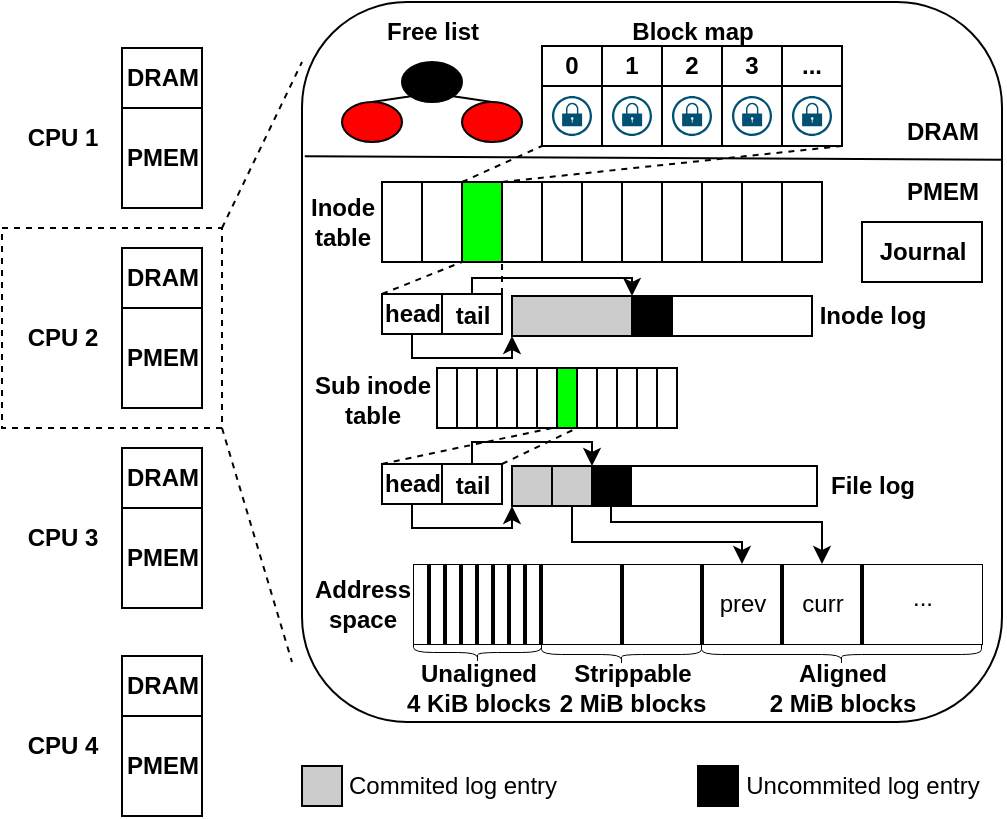 <mxfile version="20.3.2" type="github">
  <diagram id="XPnp9q3DZLZDMaEL_tPM" name="Page-1">
    <mxGraphModel dx="2062" dy="1122" grid="1" gridSize="10" guides="1" tooltips="1" connect="1" arrows="1" fold="1" page="1" pageScale="1" pageWidth="850" pageHeight="1100" math="0" shadow="0">
      <root>
        <mxCell id="0" />
        <mxCell id="1" parent="0" />
        <mxCell id="FaaSapdb_-s76a6edP53-18" value="" style="rounded=1;whiteSpace=wrap;html=1;fillColor=none;" parent="1" vertex="1">
          <mxGeometry x="160" y="10" width="350" height="360" as="geometry" />
        </mxCell>
        <mxCell id="FaaSapdb_-s76a6edP53-3" value="" style="rounded=0;whiteSpace=wrap;html=1;fillColor=none;strokeWidth=0.5;" parent="1" vertex="1">
          <mxGeometry x="360" y="291" width="40" height="40" as="geometry" />
        </mxCell>
        <mxCell id="FaaSapdb_-s76a6edP53-7" value="prev" style="text;html=1;resizable=0;autosize=1;align=center;verticalAlign=middle;points=[];fillColor=none;strokeColor=none;rounded=0;" parent="1" vertex="1">
          <mxGeometry x="355" y="296" width="50" height="30" as="geometry" />
        </mxCell>
        <mxCell id="FaaSapdb_-s76a6edP53-8" value="curr" style="text;html=1;resizable=0;autosize=1;align=center;verticalAlign=middle;points=[];fillColor=none;strokeColor=none;rounded=0;" parent="1" vertex="1">
          <mxGeometry x="400" y="296" width="40" height="30" as="geometry" />
        </mxCell>
        <mxCell id="1ssaFhGgAs-2JSygbPqk-2" value="DRAM" style="text;html=1;resizable=0;autosize=1;align=center;verticalAlign=middle;points=[];fillColor=none;strokeColor=none;rounded=0;fontStyle=1" parent="1" vertex="1">
          <mxGeometry x="60" y="133" width="60" height="30" as="geometry" />
        </mxCell>
        <mxCell id="1ssaFhGgAs-2JSygbPqk-3" value="" style="rounded=0;whiteSpace=wrap;html=1;fillColor=none;fontStyle=1" parent="1" vertex="1">
          <mxGeometry x="70" y="133" width="40" height="30" as="geometry" />
        </mxCell>
        <mxCell id="1ssaFhGgAs-2JSygbPqk-4" value="PMEM" style="text;html=1;resizable=0;autosize=1;align=center;verticalAlign=middle;points=[];fillColor=none;strokeColor=none;rounded=0;fontStyle=1" parent="1" vertex="1">
          <mxGeometry x="60" y="173" width="60" height="30" as="geometry" />
        </mxCell>
        <mxCell id="1ssaFhGgAs-2JSygbPqk-5" value="" style="rounded=0;whiteSpace=wrap;html=1;fillColor=none;fontStyle=1" parent="1" vertex="1">
          <mxGeometry x="70" y="163" width="40" height="50" as="geometry" />
        </mxCell>
        <mxCell id="1ssaFhGgAs-2JSygbPqk-6" value="DRAM" style="text;html=1;resizable=0;autosize=1;align=center;verticalAlign=middle;points=[];fillColor=none;strokeColor=none;rounded=0;fontStyle=1" parent="1" vertex="1">
          <mxGeometry x="60" y="233" width="60" height="30" as="geometry" />
        </mxCell>
        <mxCell id="1ssaFhGgAs-2JSygbPqk-7" value="" style="rounded=0;whiteSpace=wrap;html=1;fillColor=none;fontStyle=1" parent="1" vertex="1">
          <mxGeometry x="70" y="233" width="40" height="30" as="geometry" />
        </mxCell>
        <mxCell id="1ssaFhGgAs-2JSygbPqk-8" value="PMEM" style="text;html=1;resizable=0;autosize=1;align=center;verticalAlign=middle;points=[];fillColor=none;strokeColor=none;rounded=0;fontStyle=1" parent="1" vertex="1">
          <mxGeometry x="60" y="273" width="60" height="30" as="geometry" />
        </mxCell>
        <mxCell id="1ssaFhGgAs-2JSygbPqk-9" value="" style="rounded=0;whiteSpace=wrap;html=1;fillColor=none;fontStyle=1" parent="1" vertex="1">
          <mxGeometry x="70" y="263" width="40" height="50" as="geometry" />
        </mxCell>
        <mxCell id="1ssaFhGgAs-2JSygbPqk-10" value="DRAM" style="text;html=1;resizable=0;autosize=1;align=center;verticalAlign=middle;points=[];fillColor=none;strokeColor=none;rounded=0;fontStyle=1" parent="1" vertex="1">
          <mxGeometry x="60" y="33" width="60" height="30" as="geometry" />
        </mxCell>
        <mxCell id="1ssaFhGgAs-2JSygbPqk-11" value="" style="rounded=0;whiteSpace=wrap;html=1;fillColor=none;fontStyle=1" parent="1" vertex="1">
          <mxGeometry x="70" y="33" width="40" height="30" as="geometry" />
        </mxCell>
        <mxCell id="1ssaFhGgAs-2JSygbPqk-12" value="PMEM" style="text;html=1;resizable=0;autosize=1;align=center;verticalAlign=middle;points=[];fillColor=none;strokeColor=none;rounded=0;fontStyle=1" parent="1" vertex="1">
          <mxGeometry x="60" y="73" width="60" height="30" as="geometry" />
        </mxCell>
        <mxCell id="1ssaFhGgAs-2JSygbPqk-13" value="" style="rounded=0;whiteSpace=wrap;html=1;fillColor=none;fontStyle=1" parent="1" vertex="1">
          <mxGeometry x="70" y="63" width="40" height="50" as="geometry" />
        </mxCell>
        <mxCell id="1ssaFhGgAs-2JSygbPqk-14" value="CPU 1" style="text;html=1;resizable=0;autosize=1;align=center;verticalAlign=middle;points=[];fillColor=none;strokeColor=none;rounded=0;fontStyle=1" parent="1" vertex="1">
          <mxGeometry x="10" y="63" width="60" height="30" as="geometry" />
        </mxCell>
        <mxCell id="1ssaFhGgAs-2JSygbPqk-15" value="CPU 2" style="text;html=1;resizable=0;autosize=1;align=center;verticalAlign=middle;points=[];fillColor=none;strokeColor=none;rounded=0;fontStyle=1" parent="1" vertex="1">
          <mxGeometry x="10" y="163" width="60" height="30" as="geometry" />
        </mxCell>
        <mxCell id="1ssaFhGgAs-2JSygbPqk-16" value="CPU 3" style="text;html=1;resizable=0;autosize=1;align=center;verticalAlign=middle;points=[];fillColor=none;strokeColor=none;rounded=0;fontStyle=1" parent="1" vertex="1">
          <mxGeometry x="10" y="263" width="60" height="30" as="geometry" />
        </mxCell>
        <mxCell id="1ssaFhGgAs-2JSygbPqk-17" value="" style="rounded=0;whiteSpace=wrap;html=1;fillColor=none;dashed=1;fontStyle=1" parent="1" vertex="1">
          <mxGeometry x="10" y="123" width="110" height="100" as="geometry" />
        </mxCell>
        <mxCell id="1ssaFhGgAs-2JSygbPqk-18" value="" style="ellipse;whiteSpace=wrap;html=1;fillColor=#000000;fontStyle=1" parent="1" vertex="1">
          <mxGeometry x="210" y="40" width="30" height="20" as="geometry" />
        </mxCell>
        <mxCell id="1ssaFhGgAs-2JSygbPqk-19" value="" style="ellipse;whiteSpace=wrap;html=1;fillColor=#FF0000;" parent="1" vertex="1">
          <mxGeometry x="180" y="60" width="30" height="20" as="geometry" />
        </mxCell>
        <mxCell id="1ssaFhGgAs-2JSygbPqk-20" value="" style="ellipse;whiteSpace=wrap;html=1;fillColor=#FF0000;" parent="1" vertex="1">
          <mxGeometry x="240" y="60" width="30" height="20" as="geometry" />
        </mxCell>
        <mxCell id="1ssaFhGgAs-2JSygbPqk-21" value="" style="endArrow=none;html=1;rounded=0;entryX=0;entryY=1;entryDx=0;entryDy=0;exitX=0.5;exitY=0;exitDx=0;exitDy=0;fontStyle=1" parent="1" source="1ssaFhGgAs-2JSygbPqk-19" target="1ssaFhGgAs-2JSygbPqk-18" edge="1">
          <mxGeometry width="50" height="50" relative="1" as="geometry">
            <mxPoint x="370" y="600" as="sourcePoint" />
            <mxPoint x="420" y="550" as="targetPoint" />
          </mxGeometry>
        </mxCell>
        <mxCell id="1ssaFhGgAs-2JSygbPqk-22" value="" style="endArrow=none;html=1;rounded=0;entryX=1;entryY=1;entryDx=0;entryDy=0;exitX=0.5;exitY=0;exitDx=0;exitDy=0;fontStyle=1" parent="1" source="1ssaFhGgAs-2JSygbPqk-20" target="1ssaFhGgAs-2JSygbPqk-18" edge="1">
          <mxGeometry width="50" height="50" relative="1" as="geometry">
            <mxPoint x="370" y="600" as="sourcePoint" />
            <mxPoint x="420" y="550" as="targetPoint" />
          </mxGeometry>
        </mxCell>
        <mxCell id="1ssaFhGgAs-2JSygbPqk-24" value="Free list" style="text;html=1;resizable=0;autosize=1;align=center;verticalAlign=middle;points=[];fillColor=none;strokeColor=none;rounded=0;fontStyle=1" parent="1" vertex="1">
          <mxGeometry x="190" y="10" width="70" height="30" as="geometry" />
        </mxCell>
        <mxCell id="1ssaFhGgAs-2JSygbPqk-25" value="" style="rounded=0;whiteSpace=wrap;html=1;strokeColor=#000000;fillColor=none;" parent="1" vertex="1">
          <mxGeometry x="200" y="100" width="20" height="40" as="geometry" />
        </mxCell>
        <mxCell id="1ssaFhGgAs-2JSygbPqk-26" value="" style="rounded=0;whiteSpace=wrap;html=1;strokeColor=#000000;fillColor=none;" parent="1" vertex="1">
          <mxGeometry x="220" y="100" width="20" height="40" as="geometry" />
        </mxCell>
        <mxCell id="1ssaFhGgAs-2JSygbPqk-27" value="" style="rounded=0;whiteSpace=wrap;html=1;strokeColor=#000000;fillColor=#00FF00;" parent="1" vertex="1">
          <mxGeometry x="240" y="100" width="20" height="40" as="geometry" />
        </mxCell>
        <mxCell id="1ssaFhGgAs-2JSygbPqk-28" value="" style="rounded=0;whiteSpace=wrap;html=1;strokeColor=#000000;fillColor=none;" parent="1" vertex="1">
          <mxGeometry x="260" y="100" width="20" height="40" as="geometry" />
        </mxCell>
        <mxCell id="1ssaFhGgAs-2JSygbPqk-29" value="" style="rounded=0;whiteSpace=wrap;html=1;strokeColor=#000000;fillColor=none;" parent="1" vertex="1">
          <mxGeometry x="280" y="100" width="20" height="40" as="geometry" />
        </mxCell>
        <mxCell id="1ssaFhGgAs-2JSygbPqk-30" value="" style="rounded=0;whiteSpace=wrap;html=1;strokeColor=#000000;fillColor=none;" parent="1" vertex="1">
          <mxGeometry x="300" y="100" width="20" height="40" as="geometry" />
        </mxCell>
        <mxCell id="1ssaFhGgAs-2JSygbPqk-31" value="" style="rounded=0;whiteSpace=wrap;html=1;strokeColor=#000000;fillColor=none;" parent="1" vertex="1">
          <mxGeometry x="320" y="100" width="20" height="40" as="geometry" />
        </mxCell>
        <mxCell id="1ssaFhGgAs-2JSygbPqk-32" value="" style="rounded=0;whiteSpace=wrap;html=1;strokeColor=#000000;fillColor=none;" parent="1" vertex="1">
          <mxGeometry x="340" y="100" width="20" height="40" as="geometry" />
        </mxCell>
        <mxCell id="1ssaFhGgAs-2JSygbPqk-35" value="" style="rounded=0;whiteSpace=wrap;html=1;strokeColor=#000000;fillColor=none;" parent="1" vertex="1">
          <mxGeometry x="297.5" y="193" width="10" height="30" as="geometry" />
        </mxCell>
        <mxCell id="1ssaFhGgAs-2JSygbPqk-36" value="" style="rounded=0;whiteSpace=wrap;html=1;strokeColor=#000000;fillColor=#00FF00;" parent="1" vertex="1">
          <mxGeometry x="287.5" y="193" width="10" height="30" as="geometry" />
        </mxCell>
        <mxCell id="1ssaFhGgAs-2JSygbPqk-37" value="" style="rounded=0;whiteSpace=wrap;html=1;strokeColor=#000000;fillColor=none;" parent="1" vertex="1">
          <mxGeometry x="277.5" y="193" width="10" height="30" as="geometry" />
        </mxCell>
        <mxCell id="1ssaFhGgAs-2JSygbPqk-38" value="" style="rounded=0;whiteSpace=wrap;html=1;strokeColor=#000000;fillColor=none;" parent="1" vertex="1">
          <mxGeometry x="267.5" y="193" width="10" height="30" as="geometry" />
        </mxCell>
        <mxCell id="1ssaFhGgAs-2JSygbPqk-39" value="" style="rounded=0;whiteSpace=wrap;html=1;strokeColor=#000000;fillColor=none;" parent="1" vertex="1">
          <mxGeometry x="257.5" y="193" width="10" height="30" as="geometry" />
        </mxCell>
        <mxCell id="1ssaFhGgAs-2JSygbPqk-40" value="" style="rounded=0;whiteSpace=wrap;html=1;strokeColor=#000000;fillColor=none;" parent="1" vertex="1">
          <mxGeometry x="247.5" y="193" width="10" height="30" as="geometry" />
        </mxCell>
        <mxCell id="1ssaFhGgAs-2JSygbPqk-41" value="" style="rounded=0;whiteSpace=wrap;html=1;strokeColor=#000000;fillColor=none;" parent="1" vertex="1">
          <mxGeometry x="237.5" y="193" width="10" height="30" as="geometry" />
        </mxCell>
        <mxCell id="1ssaFhGgAs-2JSygbPqk-42" value="" style="rounded=0;whiteSpace=wrap;html=1;strokeColor=#000000;fillColor=none;" parent="1" vertex="1">
          <mxGeometry x="227.5" y="193" width="10" height="30" as="geometry" />
        </mxCell>
        <mxCell id="1ssaFhGgAs-2JSygbPqk-43" value="Inode&lt;br&gt;table" style="text;html=1;resizable=0;autosize=1;align=center;verticalAlign=middle;points=[];fillColor=none;strokeColor=none;rounded=0;fontStyle=1" parent="1" vertex="1">
          <mxGeometry x="150" y="100" width="60" height="40" as="geometry" />
        </mxCell>
        <mxCell id="1ssaFhGgAs-2JSygbPqk-44" value="&lt;b&gt;Sub inode&lt;br&gt;table&lt;/b&gt;" style="text;html=1;resizable=0;autosize=1;align=center;verticalAlign=middle;points=[];fillColor=none;strokeColor=none;rounded=0;" parent="1" vertex="1">
          <mxGeometry x="155" y="188.5" width="80" height="40" as="geometry" />
        </mxCell>
        <mxCell id="1ssaFhGgAs-2JSygbPqk-45" value="" style="sketch=0;points=[[0.5,0,0],[1,0.5,0],[0.5,1,0],[0,0.5,0],[0.145,0.145,0],[0.856,0.145,0],[0.855,0.856,0],[0.145,0.855,0]];verticalLabelPosition=bottom;html=1;verticalAlign=top;aspect=fixed;align=center;pointerEvents=1;shape=mxgraph.cisco19.lock;fillColor=#005073;strokeColor=none;" parent="1" vertex="1">
          <mxGeometry x="285" y="57" width="20" height="20" as="geometry" />
        </mxCell>
        <mxCell id="1ssaFhGgAs-2JSygbPqk-47" value="head" style="text;html=1;resizable=0;autosize=1;align=center;verticalAlign=middle;points=[];fillColor=none;strokeColor=none;rounded=0;fontStyle=1" parent="1" vertex="1">
          <mxGeometry x="190" y="151" width="50" height="30" as="geometry" />
        </mxCell>
        <mxCell id="1ssaFhGgAs-2JSygbPqk-48" value="tail" style="text;html=1;resizable=0;autosize=1;align=center;verticalAlign=middle;points=[];fillColor=none;strokeColor=none;rounded=0;fontStyle=1" parent="1" vertex="1">
          <mxGeometry x="225" y="152" width="40" height="30" as="geometry" />
        </mxCell>
        <mxCell id="uCEP77wGvg51Y_btVXo4-3" style="edgeStyle=orthogonalEdgeStyle;rounded=0;orthogonalLoop=1;jettySize=auto;html=1;exitX=0.5;exitY=1;exitDx=0;exitDy=0;entryX=0;entryY=1;entryDx=0;entryDy=0;fontStyle=1" parent="1" source="1ssaFhGgAs-2JSygbPqk-49" target="1ssaFhGgAs-2JSygbPqk-54" edge="1">
          <mxGeometry relative="1" as="geometry">
            <Array as="points">
              <mxPoint x="215" y="188" />
              <mxPoint x="265" y="188" />
            </Array>
          </mxGeometry>
        </mxCell>
        <mxCell id="1ssaFhGgAs-2JSygbPqk-49" value="" style="rounded=0;whiteSpace=wrap;html=1;strokeColor=#000000;fillColor=none;fontStyle=1" parent="1" vertex="1">
          <mxGeometry x="200" y="156" width="30" height="20" as="geometry" />
        </mxCell>
        <mxCell id="uCEP77wGvg51Y_btVXo4-2" style="edgeStyle=orthogonalEdgeStyle;rounded=0;orthogonalLoop=1;jettySize=auto;html=1;exitX=0.5;exitY=0;exitDx=0;exitDy=0;entryX=0;entryY=0;entryDx=0;entryDy=0;" parent="1" source="1ssaFhGgAs-2JSygbPqk-51" target="1ssaFhGgAs-2JSygbPqk-55" edge="1">
          <mxGeometry relative="1" as="geometry">
            <Array as="points">
              <mxPoint x="245" y="148" />
              <mxPoint x="325" y="148" />
            </Array>
          </mxGeometry>
        </mxCell>
        <mxCell id="1ssaFhGgAs-2JSygbPqk-51" value="" style="rounded=0;whiteSpace=wrap;html=1;strokeColor=#000000;fillColor=none;fontStyle=1" parent="1" vertex="1">
          <mxGeometry x="230" y="156" width="30" height="20" as="geometry" />
        </mxCell>
        <mxCell id="1ssaFhGgAs-2JSygbPqk-52" value="" style="endArrow=none;dashed=1;html=1;rounded=0;entryX=1;entryY=1;entryDx=0;entryDy=0;exitX=0;exitY=0;exitDx=0;exitDy=0;" parent="1" source="1ssaFhGgAs-2JSygbPqk-49" target="1ssaFhGgAs-2JSygbPqk-26" edge="1">
          <mxGeometry width="50" height="50" relative="1" as="geometry">
            <mxPoint x="370" y="350" as="sourcePoint" />
            <mxPoint x="420" y="300" as="targetPoint" />
          </mxGeometry>
        </mxCell>
        <mxCell id="1ssaFhGgAs-2JSygbPqk-53" value="" style="endArrow=none;dashed=1;html=1;rounded=0;entryX=0;entryY=1;entryDx=0;entryDy=0;exitX=1;exitY=0;exitDx=0;exitDy=0;" parent="1" source="1ssaFhGgAs-2JSygbPqk-51" target="1ssaFhGgAs-2JSygbPqk-28" edge="1">
          <mxGeometry width="50" height="50" relative="1" as="geometry">
            <mxPoint x="370" y="350" as="sourcePoint" />
            <mxPoint x="420" y="300" as="targetPoint" />
          </mxGeometry>
        </mxCell>
        <mxCell id="1ssaFhGgAs-2JSygbPqk-54" value="" style="rounded=0;whiteSpace=wrap;html=1;strokeColor=#000000;fillColor=#CCCCCC;" parent="1" vertex="1">
          <mxGeometry x="265" y="157" width="60" height="20" as="geometry" />
        </mxCell>
        <mxCell id="1ssaFhGgAs-2JSygbPqk-55" value="" style="rounded=0;whiteSpace=wrap;html=1;strokeColor=#000000;fillColor=#000000;" parent="1" vertex="1">
          <mxGeometry x="325" y="157" width="20" height="20" as="geometry" />
        </mxCell>
        <mxCell id="1ssaFhGgAs-2JSygbPqk-56" value="" style="rounded=0;whiteSpace=wrap;html=1;strokeColor=#000000;fillColor=none;" parent="1" vertex="1">
          <mxGeometry x="345" y="157" width="70" height="20" as="geometry" />
        </mxCell>
        <mxCell id="1ssaFhGgAs-2JSygbPqk-59" value="Inode log" style="text;html=1;resizable=0;autosize=1;align=center;verticalAlign=middle;points=[];fillColor=none;strokeColor=none;rounded=0;fontStyle=1" parent="1" vertex="1">
          <mxGeometry x="405" y="152" width="80" height="30" as="geometry" />
        </mxCell>
        <mxCell id="1ssaFhGgAs-2JSygbPqk-62" value="0" style="rounded=0;whiteSpace=wrap;html=1;strokeColor=#000000;fillColor=none;fontStyle=1" parent="1" vertex="1">
          <mxGeometry x="280" y="32" width="30" height="20" as="geometry" />
        </mxCell>
        <mxCell id="1ssaFhGgAs-2JSygbPqk-63" value="1" style="rounded=0;whiteSpace=wrap;html=1;strokeColor=#000000;fillColor=none;fontStyle=1" parent="1" vertex="1">
          <mxGeometry x="310" y="32" width="30" height="20" as="geometry" />
        </mxCell>
        <mxCell id="1ssaFhGgAs-2JSygbPqk-71" value="2" style="rounded=0;whiteSpace=wrap;html=1;strokeColor=#000000;fillColor=none;fontStyle=1" parent="1" vertex="1">
          <mxGeometry x="340" y="32" width="30" height="20" as="geometry" />
        </mxCell>
        <mxCell id="1ssaFhGgAs-2JSygbPqk-72" value="" style="rounded=0;whiteSpace=wrap;html=1;strokeColor=#000000;fillColor=none;" parent="1" vertex="1">
          <mxGeometry x="280" y="52" width="30" height="30" as="geometry" />
        </mxCell>
        <mxCell id="1ssaFhGgAs-2JSygbPqk-73" value="" style="rounded=0;whiteSpace=wrap;html=1;strokeColor=#000000;fillColor=none;" parent="1" vertex="1">
          <mxGeometry x="310" y="52" width="30" height="30" as="geometry" />
        </mxCell>
        <mxCell id="1ssaFhGgAs-2JSygbPqk-74" value="" style="rounded=0;whiteSpace=wrap;html=1;strokeColor=#000000;fillColor=none;" parent="1" vertex="1">
          <mxGeometry x="340" y="52" width="30" height="30" as="geometry" />
        </mxCell>
        <mxCell id="1ssaFhGgAs-2JSygbPqk-75" value="" style="sketch=0;points=[[0.5,0,0],[1,0.5,0],[0.5,1,0],[0,0.5,0],[0.145,0.145,0],[0.856,0.145,0],[0.855,0.856,0],[0.145,0.855,0]];verticalLabelPosition=bottom;html=1;verticalAlign=top;aspect=fixed;align=center;pointerEvents=1;shape=mxgraph.cisco19.lock;fillColor=#005073;strokeColor=none;" parent="1" vertex="1">
          <mxGeometry x="315" y="57" width="20" height="20" as="geometry" />
        </mxCell>
        <mxCell id="1ssaFhGgAs-2JSygbPqk-76" value="Block map" style="text;html=1;resizable=0;autosize=1;align=center;verticalAlign=middle;points=[];fillColor=none;strokeColor=none;rounded=0;fontStyle=1" parent="1" vertex="1">
          <mxGeometry x="315" y="10" width="80" height="30" as="geometry" />
        </mxCell>
        <mxCell id="1ssaFhGgAs-2JSygbPqk-77" value="" style="sketch=0;points=[[0.5,0,0],[1,0.5,0],[0.5,1,0],[0,0.5,0],[0.145,0.145,0],[0.856,0.145,0],[0.855,0.856,0],[0.145,0.855,0]];verticalLabelPosition=bottom;html=1;verticalAlign=top;aspect=fixed;align=center;pointerEvents=1;shape=mxgraph.cisco19.lock;fillColor=#005073;strokeColor=none;" parent="1" vertex="1">
          <mxGeometry x="345" y="57" width="20" height="20" as="geometry" />
        </mxCell>
        <mxCell id="1ssaFhGgAs-2JSygbPqk-78" value="" style="sketch=0;points=[[0.5,0,0],[1,0.5,0],[0.5,1,0],[0,0.5,0],[0.145,0.145,0],[0.856,0.145,0],[0.855,0.856,0],[0.145,0.855,0]];verticalLabelPosition=bottom;html=1;verticalAlign=top;aspect=fixed;align=center;pointerEvents=1;shape=mxgraph.cisco19.lock;fillColor=#005073;strokeColor=none;" parent="1" vertex="1">
          <mxGeometry x="375" y="57" width="20" height="20" as="geometry" />
        </mxCell>
        <mxCell id="1ssaFhGgAs-2JSygbPqk-79" value="3" style="rounded=0;whiteSpace=wrap;html=1;strokeColor=#000000;fillColor=none;fontStyle=1" parent="1" vertex="1">
          <mxGeometry x="370" y="32" width="30" height="20" as="geometry" />
        </mxCell>
        <mxCell id="1ssaFhGgAs-2JSygbPqk-80" value="..." style="rounded=0;whiteSpace=wrap;html=1;strokeColor=#000000;fillColor=none;fontStyle=1" parent="1" vertex="1">
          <mxGeometry x="400" y="32" width="30" height="20" as="geometry" />
        </mxCell>
        <mxCell id="1ssaFhGgAs-2JSygbPqk-82" value="" style="rounded=0;whiteSpace=wrap;html=1;strokeColor=#000000;fillColor=none;" parent="1" vertex="1">
          <mxGeometry x="370" y="52" width="30" height="30" as="geometry" />
        </mxCell>
        <mxCell id="1ssaFhGgAs-2JSygbPqk-83" value="" style="rounded=0;whiteSpace=wrap;html=1;strokeColor=#000000;fillColor=none;" parent="1" vertex="1">
          <mxGeometry x="400" y="52" width="30" height="30" as="geometry" />
        </mxCell>
        <mxCell id="1ssaFhGgAs-2JSygbPqk-85" value="" style="sketch=0;points=[[0.5,0,0],[1,0.5,0],[0.5,1,0],[0,0.5,0],[0.145,0.145,0],[0.856,0.145,0],[0.855,0.856,0],[0.145,0.855,0]];verticalLabelPosition=bottom;html=1;verticalAlign=top;aspect=fixed;align=center;pointerEvents=1;shape=mxgraph.cisco19.lock;fillColor=#005073;strokeColor=none;" parent="1" vertex="1">
          <mxGeometry x="405" y="57" width="20" height="20" as="geometry" />
        </mxCell>
        <mxCell id="1ssaFhGgAs-2JSygbPqk-87" value="" style="endArrow=none;html=1;rounded=0;exitX=0.004;exitY=0.192;exitDx=0;exitDy=0;exitPerimeter=0;entryX=1;entryY=0.197;entryDx=0;entryDy=0;entryPerimeter=0;" parent="1" edge="1">
          <mxGeometry width="50" height="50" relative="1" as="geometry">
            <mxPoint x="161.4" y="87.12" as="sourcePoint" />
            <mxPoint x="510" y="88.92" as="targetPoint" />
          </mxGeometry>
        </mxCell>
        <mxCell id="1ssaFhGgAs-2JSygbPqk-90" value="" style="rounded=0;whiteSpace=wrap;html=1;strokeColor=#000000;fillColor=none;" parent="1" vertex="1">
          <mxGeometry x="360" y="100" width="20" height="40" as="geometry" />
        </mxCell>
        <mxCell id="1ssaFhGgAs-2JSygbPqk-91" value="" style="rounded=0;whiteSpace=wrap;html=1;strokeColor=#000000;fillColor=none;" parent="1" vertex="1">
          <mxGeometry x="380" y="100" width="20" height="40" as="geometry" />
        </mxCell>
        <mxCell id="1ssaFhGgAs-2JSygbPqk-92" value="" style="rounded=0;whiteSpace=wrap;html=1;strokeColor=#000000;fillColor=none;" parent="1" vertex="1">
          <mxGeometry x="400" y="100" width="20" height="40" as="geometry" />
        </mxCell>
        <mxCell id="1ssaFhGgAs-2JSygbPqk-93" value="" style="rounded=0;whiteSpace=wrap;html=1;strokeColor=#000000;fillColor=none;" parent="1" vertex="1">
          <mxGeometry x="307.5" y="193" width="10" height="30" as="geometry" />
        </mxCell>
        <mxCell id="1ssaFhGgAs-2JSygbPqk-94" value="" style="rounded=0;whiteSpace=wrap;html=1;strokeColor=#000000;fillColor=none;" parent="1" vertex="1">
          <mxGeometry x="317.5" y="193" width="10" height="30" as="geometry" />
        </mxCell>
        <mxCell id="1ssaFhGgAs-2JSygbPqk-95" value="" style="rounded=0;whiteSpace=wrap;html=1;strokeColor=#000000;fillColor=none;" parent="1" vertex="1">
          <mxGeometry x="327.5" y="193" width="10" height="30" as="geometry" />
        </mxCell>
        <mxCell id="1ssaFhGgAs-2JSygbPqk-96" value="" style="rounded=0;whiteSpace=wrap;html=1;strokeColor=#000000;fillColor=none;" parent="1" vertex="1">
          <mxGeometry x="337.5" y="193" width="10" height="30" as="geometry" />
        </mxCell>
        <mxCell id="1ssaFhGgAs-2JSygbPqk-97" value="" style="rounded=0;whiteSpace=wrap;html=1;strokeColor=#000000;fillColor=#CCCCCC;" parent="1" vertex="1">
          <mxGeometry x="160" y="392" width="20" height="20" as="geometry" />
        </mxCell>
        <mxCell id="1ssaFhGgAs-2JSygbPqk-98" value="Commited log entry" style="text;html=1;resizable=0;autosize=1;align=center;verticalAlign=middle;points=[];fillColor=none;strokeColor=none;rounded=0;dashed=1;dashPattern=1 1;" parent="1" vertex="1">
          <mxGeometry x="170" y="387" width="130" height="30" as="geometry" />
        </mxCell>
        <mxCell id="1ssaFhGgAs-2JSygbPqk-99" value="Uncommited log entry" style="text;html=1;resizable=0;autosize=1;align=center;verticalAlign=middle;points=[];fillColor=none;strokeColor=none;rounded=0;dashed=1;dashPattern=1 1;" parent="1" vertex="1">
          <mxGeometry x="370" y="387" width="140" height="30" as="geometry" />
        </mxCell>
        <mxCell id="1ssaFhGgAs-2JSygbPqk-100" value="" style="rounded=0;whiteSpace=wrap;html=1;strokeColor=#000000;fillColor=#000000;" parent="1" vertex="1">
          <mxGeometry x="358" y="392" width="20" height="20" as="geometry" />
        </mxCell>
        <mxCell id="1ssaFhGgAs-2JSygbPqk-104" value="" style="endArrow=none;dashed=1;html=1;rounded=0;exitX=0;exitY=0;exitDx=0;exitDy=0;entryX=0;entryY=1;entryDx=0;entryDy=0;" parent="1" source="1ssaFhGgAs-2JSygbPqk-27" target="1ssaFhGgAs-2JSygbPqk-72" edge="1">
          <mxGeometry width="50" height="50" relative="1" as="geometry">
            <mxPoint x="370" y="350" as="sourcePoint" />
            <mxPoint x="420" y="300" as="targetPoint" />
          </mxGeometry>
        </mxCell>
        <mxCell id="1ssaFhGgAs-2JSygbPqk-105" value="" style="endArrow=none;dashed=1;html=1;rounded=0;exitX=0;exitY=0;exitDx=0;exitDy=0;entryX=1;entryY=1;entryDx=0;entryDy=0;" parent="1" source="1ssaFhGgAs-2JSygbPqk-28" target="1ssaFhGgAs-2JSygbPqk-83" edge="1">
          <mxGeometry width="50" height="50" relative="1" as="geometry">
            <mxPoint x="370" y="350" as="sourcePoint" />
            <mxPoint x="420" y="300" as="targetPoint" />
          </mxGeometry>
        </mxCell>
        <mxCell id="uCEP77wGvg51Y_btVXo4-4" value="tail" style="text;html=1;resizable=0;autosize=1;align=center;verticalAlign=middle;points=[];fillColor=none;strokeColor=none;rounded=0;fontStyle=1" parent="1" vertex="1">
          <mxGeometry x="225" y="237" width="40" height="30" as="geometry" />
        </mxCell>
        <mxCell id="uCEP77wGvg51Y_btVXo4-5" style="edgeStyle=orthogonalEdgeStyle;rounded=0;orthogonalLoop=1;jettySize=auto;html=1;exitX=0.5;exitY=1;exitDx=0;exitDy=0;entryX=0;entryY=1;entryDx=0;entryDy=0;fontStyle=1" parent="1" source="uCEP77wGvg51Y_btVXo4-6" edge="1">
          <mxGeometry relative="1" as="geometry">
            <Array as="points">
              <mxPoint x="215" y="273" />
              <mxPoint x="265" y="273" />
            </Array>
            <mxPoint x="265" y="262" as="targetPoint" />
          </mxGeometry>
        </mxCell>
        <mxCell id="uCEP77wGvg51Y_btVXo4-6" value="" style="rounded=0;whiteSpace=wrap;html=1;strokeColor=#000000;fillColor=none;fontStyle=1" parent="1" vertex="1">
          <mxGeometry x="200" y="241" width="30" height="20" as="geometry" />
        </mxCell>
        <mxCell id="uCEP77wGvg51Y_btVXo4-23" style="edgeStyle=orthogonalEdgeStyle;rounded=0;orthogonalLoop=1;jettySize=auto;html=1;exitX=0.5;exitY=0;exitDx=0;exitDy=0;entryX=1;entryY=0;entryDx=0;entryDy=0;fontStyle=1" parent="1" source="uCEP77wGvg51Y_btVXo4-8" target="uCEP77wGvg51Y_btVXo4-18" edge="1">
          <mxGeometry relative="1" as="geometry">
            <Array as="points">
              <mxPoint x="245.5" y="230" />
              <mxPoint x="305.5" y="230" />
            </Array>
          </mxGeometry>
        </mxCell>
        <mxCell id="uCEP77wGvg51Y_btVXo4-8" value="" style="rounded=0;whiteSpace=wrap;html=1;strokeColor=#000000;fillColor=none;fontStyle=1" parent="1" vertex="1">
          <mxGeometry x="230" y="241" width="30" height="20" as="geometry" />
        </mxCell>
        <mxCell id="uCEP77wGvg51Y_btVXo4-9" value="" style="endArrow=none;dashed=1;html=1;rounded=0;exitX=0;exitY=0;exitDx=0;exitDy=0;entryX=0.75;entryY=1;entryDx=0;entryDy=0;" parent="1" source="uCEP77wGvg51Y_btVXo4-6" target="1ssaFhGgAs-2JSygbPqk-37" edge="1">
          <mxGeometry width="50" height="50" relative="1" as="geometry">
            <mxPoint x="372.5" y="458" as="sourcePoint" />
            <mxPoint x="210" y="270" as="targetPoint" />
          </mxGeometry>
        </mxCell>
        <mxCell id="uCEP77wGvg51Y_btVXo4-10" value="" style="endArrow=none;dashed=1;html=1;rounded=0;exitX=1;exitY=0;exitDx=0;exitDy=0;entryX=0;entryY=1;entryDx=0;entryDy=0;" parent="1" source="uCEP77wGvg51Y_btVXo4-8" target="1ssaFhGgAs-2JSygbPqk-35" edge="1">
          <mxGeometry width="50" height="50" relative="1" as="geometry">
            <mxPoint x="372.5" y="458" as="sourcePoint" />
            <mxPoint x="240" y="270" as="targetPoint" />
          </mxGeometry>
        </mxCell>
        <mxCell id="EHsckreM6FxcfP7j5lGz-52" style="edgeStyle=orthogonalEdgeStyle;rounded=0;orthogonalLoop=1;jettySize=auto;html=1;exitX=0.5;exitY=1;exitDx=0;exitDy=0;entryX=0.5;entryY=0;entryDx=0;entryDy=0;strokeWidth=1;" edge="1" parent="1" source="uCEP77wGvg51Y_btVXo4-12" target="EHsckreM6FxcfP7j5lGz-43">
          <mxGeometry relative="1" as="geometry">
            <Array as="points">
              <mxPoint x="315" y="270" />
              <mxPoint x="420" y="270" />
            </Array>
          </mxGeometry>
        </mxCell>
        <mxCell id="uCEP77wGvg51Y_btVXo4-12" value="" style="rounded=0;whiteSpace=wrap;html=1;strokeColor=#000000;fillColor=#000000;fontStyle=1" parent="1" vertex="1">
          <mxGeometry x="304.5" y="242" width="20" height="20" as="geometry" />
        </mxCell>
        <mxCell id="uCEP77wGvg51Y_btVXo4-13" value="" style="rounded=0;whiteSpace=wrap;html=1;strokeColor=#000000;fillColor=none;fontStyle=1" parent="1" vertex="1">
          <mxGeometry x="324.5" y="242" width="93" height="20" as="geometry" />
        </mxCell>
        <mxCell id="uCEP77wGvg51Y_btVXo4-14" value="File log" style="text;html=1;resizable=0;autosize=1;align=center;verticalAlign=middle;points=[];fillColor=none;strokeColor=none;rounded=0;fontStyle=1" parent="1" vertex="1">
          <mxGeometry x="410" y="237" width="70" height="30" as="geometry" />
        </mxCell>
        <mxCell id="uCEP77wGvg51Y_btVXo4-15" value="head" style="text;html=1;resizable=0;autosize=1;align=center;verticalAlign=middle;points=[];fillColor=none;strokeColor=none;rounded=0;fontStyle=1" parent="1" vertex="1">
          <mxGeometry x="190" y="236" width="50" height="30" as="geometry" />
        </mxCell>
        <mxCell id="EHsckreM6FxcfP7j5lGz-51" style="edgeStyle=orthogonalEdgeStyle;rounded=0;orthogonalLoop=1;jettySize=auto;html=1;exitX=0.5;exitY=1;exitDx=0;exitDy=0;entryX=0.5;entryY=0;entryDx=0;entryDy=0;strokeWidth=1;" edge="1" parent="1" source="uCEP77wGvg51Y_btVXo4-18" target="FaaSapdb_-s76a6edP53-3">
          <mxGeometry relative="1" as="geometry">
            <Array as="points">
              <mxPoint x="295" y="280" />
              <mxPoint x="380" y="280" />
            </Array>
          </mxGeometry>
        </mxCell>
        <mxCell id="uCEP77wGvg51Y_btVXo4-18" value="" style="rounded=0;whiteSpace=wrap;html=1;strokeColor=#000000;fillColor=#CCCCCC;fontStyle=1" parent="1" vertex="1">
          <mxGeometry x="285" y="242" width="20" height="20" as="geometry" />
        </mxCell>
        <mxCell id="uCEP77wGvg51Y_btVXo4-19" value="" style="rounded=0;whiteSpace=wrap;html=1;strokeColor=#000000;fillColor=#CCCCCC;fontStyle=1" parent="1" vertex="1">
          <mxGeometry x="265" y="242" width="20" height="20" as="geometry" />
        </mxCell>
        <mxCell id="FaaSapdb_-s76a6edP53-1" value="" style="rounded=0;whiteSpace=wrap;html=1;fillColor=none;strokeWidth=0.5;" parent="1" vertex="1">
          <mxGeometry x="247.5" y="291" width="8" height="40" as="geometry" />
        </mxCell>
        <mxCell id="FaaSapdb_-s76a6edP53-2" value="" style="rounded=0;whiteSpace=wrap;html=1;fillColor=none;strokeWidth=0.5;" parent="1" vertex="1">
          <mxGeometry x="280" y="291" width="40" height="40" as="geometry" />
        </mxCell>
        <mxCell id="FaaSapdb_-s76a6edP53-13" value="Unaligned&lt;br&gt;4 KiB blocks" style="text;html=1;resizable=0;autosize=1;align=center;verticalAlign=middle;points=[];fillColor=none;strokeColor=none;rounded=0;fontStyle=1" parent="1" vertex="1">
          <mxGeometry x="197.5" y="333" width="100" height="40" as="geometry" />
        </mxCell>
        <mxCell id="FaaSapdb_-s76a6edP53-14" value="Strippable&lt;br&gt;2 MiB blocks" style="text;html=1;resizable=0;autosize=1;align=center;verticalAlign=middle;points=[];fillColor=none;strokeColor=none;rounded=0;fontStyle=1" parent="1" vertex="1">
          <mxGeometry x="275" y="333" width="100" height="40" as="geometry" />
        </mxCell>
        <mxCell id="FaaSapdb_-s76a6edP53-15" value="Aligned&lt;br&gt;2 MiB blocks" style="text;html=1;resizable=0;autosize=1;align=center;verticalAlign=middle;points=[];fillColor=none;strokeColor=none;rounded=0;fontStyle=1" parent="1" vertex="1">
          <mxGeometry x="379.5" y="333" width="100" height="40" as="geometry" />
        </mxCell>
        <mxCell id="FaaSapdb_-s76a6edP53-19" value="" style="endArrow=none;dashed=1;html=1;rounded=0;exitX=1;exitY=0;exitDx=0;exitDy=0;" parent="1" source="1ssaFhGgAs-2JSygbPqk-17" edge="1">
          <mxGeometry width="50" height="50" relative="1" as="geometry">
            <mxPoint x="400" y="570" as="sourcePoint" />
            <mxPoint x="160" y="40" as="targetPoint" />
          </mxGeometry>
        </mxCell>
        <mxCell id="FaaSapdb_-s76a6edP53-20" value="" style="endArrow=none;dashed=1;html=1;rounded=0;exitX=1;exitY=1;exitDx=0;exitDy=0;" parent="1" source="1ssaFhGgAs-2JSygbPqk-17" edge="1">
          <mxGeometry width="50" height="50" relative="1" as="geometry">
            <mxPoint x="400" y="570" as="sourcePoint" />
            <mxPoint x="155" y="340" as="targetPoint" />
          </mxGeometry>
        </mxCell>
        <mxCell id="FaaSapdb_-s76a6edP53-21" value="DRAM" style="text;html=1;resizable=0;autosize=1;align=center;verticalAlign=middle;points=[];fillColor=none;strokeColor=none;rounded=0;fontStyle=1" parent="1" vertex="1">
          <mxGeometry x="60" y="337" width="60" height="30" as="geometry" />
        </mxCell>
        <mxCell id="FaaSapdb_-s76a6edP53-22" value="" style="rounded=0;whiteSpace=wrap;html=1;fillColor=none;fontStyle=1" parent="1" vertex="1">
          <mxGeometry x="70" y="337" width="40" height="30" as="geometry" />
        </mxCell>
        <mxCell id="FaaSapdb_-s76a6edP53-23" value="PMEM" style="text;html=1;resizable=0;autosize=1;align=center;verticalAlign=middle;points=[];fillColor=none;strokeColor=none;rounded=0;fontStyle=1" parent="1" vertex="1">
          <mxGeometry x="60" y="377" width="60" height="30" as="geometry" />
        </mxCell>
        <mxCell id="FaaSapdb_-s76a6edP53-24" value="" style="rounded=0;whiteSpace=wrap;html=1;fillColor=none;fontStyle=1" parent="1" vertex="1">
          <mxGeometry x="70" y="367" width="40" height="50" as="geometry" />
        </mxCell>
        <mxCell id="FaaSapdb_-s76a6edP53-25" value="CPU 4" style="text;html=1;resizable=0;autosize=1;align=center;verticalAlign=middle;points=[];fillColor=none;strokeColor=none;rounded=0;fontStyle=1" parent="1" vertex="1">
          <mxGeometry x="10" y="367" width="60" height="30" as="geometry" />
        </mxCell>
        <mxCell id="FaaSapdb_-s76a6edP53-26" value="Address&lt;br&gt;space" style="text;html=1;resizable=0;autosize=1;align=center;verticalAlign=middle;points=[];fillColor=none;strokeColor=none;rounded=0;fontStyle=1" parent="1" vertex="1">
          <mxGeometry x="155" y="291" width="70" height="40" as="geometry" />
        </mxCell>
        <mxCell id="EHsckreM6FxcfP7j5lGz-3" value="DRAM" style="text;html=1;resizable=0;autosize=1;align=center;verticalAlign=middle;points=[];fillColor=none;strokeColor=none;rounded=0;fontStyle=1" vertex="1" parent="1">
          <mxGeometry x="450" y="60" width="60" height="30" as="geometry" />
        </mxCell>
        <mxCell id="EHsckreM6FxcfP7j5lGz-4" value="PMEM" style="text;html=1;resizable=0;autosize=1;align=center;verticalAlign=middle;points=[];fillColor=none;strokeColor=none;rounded=0;fontStyle=1" vertex="1" parent="1">
          <mxGeometry x="450" y="90" width="60" height="30" as="geometry" />
        </mxCell>
        <mxCell id="EHsckreM6FxcfP7j5lGz-5" value="Journal" style="text;html=1;resizable=0;autosize=1;align=center;verticalAlign=middle;points=[];fillColor=none;strokeColor=none;rounded=0;fontStyle=1" vertex="1" parent="1">
          <mxGeometry x="435" y="120" width="70" height="30" as="geometry" />
        </mxCell>
        <mxCell id="EHsckreM6FxcfP7j5lGz-6" value="" style="rounded=0;whiteSpace=wrap;html=1;fillColor=none;fontStyle=1" vertex="1" parent="1">
          <mxGeometry x="440" y="120" width="60" height="30" as="geometry" />
        </mxCell>
        <mxCell id="EHsckreM6FxcfP7j5lGz-7" value="" style="rounded=0;whiteSpace=wrap;html=1;fillColor=none;strokeWidth=0.5;" vertex="1" parent="1">
          <mxGeometry x="255.5" y="291" width="8" height="40" as="geometry" />
        </mxCell>
        <mxCell id="EHsckreM6FxcfP7j5lGz-9" value="" style="rounded=0;whiteSpace=wrap;html=1;fillColor=none;strokeWidth=0.5;" vertex="1" parent="1">
          <mxGeometry x="263.5" y="291" width="8" height="40" as="geometry" />
        </mxCell>
        <mxCell id="EHsckreM6FxcfP7j5lGz-10" value="" style="rounded=0;whiteSpace=wrap;html=1;fillColor=none;strokeWidth=0.5;" vertex="1" parent="1">
          <mxGeometry x="271.5" y="291" width="8" height="40" as="geometry" />
        </mxCell>
        <mxCell id="EHsckreM6FxcfP7j5lGz-11" value="" style="rounded=0;whiteSpace=wrap;html=1;fillColor=none;strokeWidth=0.5;" vertex="1" parent="1">
          <mxGeometry x="215.5" y="291" width="8" height="40" as="geometry" />
        </mxCell>
        <mxCell id="EHsckreM6FxcfP7j5lGz-12" value="" style="rounded=0;whiteSpace=wrap;html=1;fillColor=none;strokeWidth=0.5;" vertex="1" parent="1">
          <mxGeometry x="223.5" y="291" width="8" height="40" as="geometry" />
        </mxCell>
        <mxCell id="EHsckreM6FxcfP7j5lGz-13" value="" style="rounded=0;whiteSpace=wrap;html=1;fillColor=none;strokeWidth=0.5;" vertex="1" parent="1">
          <mxGeometry x="231.5" y="291" width="8" height="40" as="geometry" />
        </mxCell>
        <mxCell id="EHsckreM6FxcfP7j5lGz-14" value="" style="rounded=0;whiteSpace=wrap;html=1;fillColor=none;strokeWidth=0.5;" vertex="1" parent="1">
          <mxGeometry x="239.5" y="291" width="8" height="40" as="geometry" />
        </mxCell>
        <mxCell id="EHsckreM6FxcfP7j5lGz-17" value="" style="endArrow=none;html=1;rounded=0;strokeWidth=2;exitX=0;exitY=1;exitDx=0;exitDy=0;entryX=0;entryY=0;entryDx=0;entryDy=0;" edge="1" parent="1" source="EHsckreM6FxcfP7j5lGz-12" target="EHsckreM6FxcfP7j5lGz-12">
          <mxGeometry width="50" height="50" relative="1" as="geometry">
            <mxPoint x="312" y="311" as="sourcePoint" />
            <mxPoint x="362" y="261" as="targetPoint" />
          </mxGeometry>
        </mxCell>
        <mxCell id="EHsckreM6FxcfP7j5lGz-18" value="" style="endArrow=none;html=1;rounded=0;strokeWidth=2;exitX=0;exitY=1;exitDx=0;exitDy=0;entryX=0;entryY=0;entryDx=0;entryDy=0;" edge="1" parent="1" source="EHsckreM6FxcfP7j5lGz-13" target="EHsckreM6FxcfP7j5lGz-13">
          <mxGeometry width="50" height="50" relative="1" as="geometry">
            <mxPoint x="322" y="321" as="sourcePoint" />
            <mxPoint x="372" y="271" as="targetPoint" />
          </mxGeometry>
        </mxCell>
        <mxCell id="EHsckreM6FxcfP7j5lGz-21" value="" style="endArrow=none;html=1;rounded=0;strokeWidth=2;exitX=1;exitY=1;exitDx=0;exitDy=0;entryX=0;entryY=0;entryDx=0;entryDy=0;" edge="1" parent="1" source="EHsckreM6FxcfP7j5lGz-13" target="EHsckreM6FxcfP7j5lGz-14">
          <mxGeometry width="50" height="50" relative="1" as="geometry">
            <mxPoint x="332" y="331" as="sourcePoint" />
            <mxPoint x="382" y="281" as="targetPoint" />
          </mxGeometry>
        </mxCell>
        <mxCell id="EHsckreM6FxcfP7j5lGz-22" value="" style="endArrow=none;html=1;rounded=0;strokeWidth=2;exitX=1;exitY=1;exitDx=0;exitDy=0;entryX=1;entryY=0;entryDx=0;entryDy=0;" edge="1" parent="1" source="EHsckreM6FxcfP7j5lGz-14" target="EHsckreM6FxcfP7j5lGz-14">
          <mxGeometry width="50" height="50" relative="1" as="geometry">
            <mxPoint x="342" y="341" as="sourcePoint" />
            <mxPoint x="392" y="291" as="targetPoint" />
          </mxGeometry>
        </mxCell>
        <mxCell id="EHsckreM6FxcfP7j5lGz-27" value="" style="endArrow=none;html=1;rounded=0;strokeWidth=2;exitX=0;exitY=1;exitDx=0;exitDy=0;entryX=0;entryY=0;entryDx=0;entryDy=0;" edge="1" parent="1" source="EHsckreM6FxcfP7j5lGz-7" target="EHsckreM6FxcfP7j5lGz-7">
          <mxGeometry width="50" height="50" relative="1" as="geometry">
            <mxPoint x="436" y="278" as="sourcePoint" />
            <mxPoint x="486" y="228" as="targetPoint" />
          </mxGeometry>
        </mxCell>
        <mxCell id="EHsckreM6FxcfP7j5lGz-28" value="" style="endArrow=none;html=1;rounded=0;strokeWidth=2;exitX=0;exitY=1;exitDx=0;exitDy=0;entryX=0;entryY=0;entryDx=0;entryDy=0;" edge="1" parent="1" source="EHsckreM6FxcfP7j5lGz-9" target="EHsckreM6FxcfP7j5lGz-9">
          <mxGeometry width="50" height="50" relative="1" as="geometry">
            <mxPoint x="446" y="288" as="sourcePoint" />
            <mxPoint x="496" y="238" as="targetPoint" />
          </mxGeometry>
        </mxCell>
        <mxCell id="EHsckreM6FxcfP7j5lGz-29" value="" style="endArrow=none;html=1;rounded=0;strokeWidth=2;exitX=0;exitY=1;exitDx=0;exitDy=0;entryX=0;entryY=0;entryDx=0;entryDy=0;" edge="1" parent="1" source="EHsckreM6FxcfP7j5lGz-10" target="EHsckreM6FxcfP7j5lGz-10">
          <mxGeometry width="50" height="50" relative="1" as="geometry">
            <mxPoint x="456" y="298" as="sourcePoint" />
            <mxPoint x="506" y="248" as="targetPoint" />
          </mxGeometry>
        </mxCell>
        <mxCell id="EHsckreM6FxcfP7j5lGz-30" value="" style="endArrow=none;html=1;rounded=0;strokeWidth=2;exitX=1;exitY=1;exitDx=0;exitDy=0;entryX=1;entryY=0;entryDx=0;entryDy=0;" edge="1" parent="1" source="EHsckreM6FxcfP7j5lGz-10" target="EHsckreM6FxcfP7j5lGz-10">
          <mxGeometry width="50" height="50" relative="1" as="geometry">
            <mxPoint x="466" y="308" as="sourcePoint" />
            <mxPoint x="516" y="258" as="targetPoint" />
          </mxGeometry>
        </mxCell>
        <mxCell id="EHsckreM6FxcfP7j5lGz-31" value="" style="shape=curlyBracket;whiteSpace=wrap;html=1;rounded=1;strokeWidth=0.5;fillColor=none;rotation=-90;" vertex="1" parent="1">
          <mxGeometry x="242.5" y="303" width="10" height="64" as="geometry" />
        </mxCell>
        <mxCell id="EHsckreM6FxcfP7j5lGz-33" value="" style="rounded=0;whiteSpace=wrap;html=1;fillColor=none;strokeWidth=0.5;" vertex="1" parent="1">
          <mxGeometry x="320" y="291" width="40" height="40" as="geometry" />
        </mxCell>
        <mxCell id="EHsckreM6FxcfP7j5lGz-36" value="" style="endArrow=none;html=1;rounded=0;strokeWidth=2;entryX=0;entryY=0;entryDx=0;entryDy=0;exitX=0;exitY=1;exitDx=0;exitDy=0;" edge="1" parent="1" source="EHsckreM6FxcfP7j5lGz-33" target="EHsckreM6FxcfP7j5lGz-33">
          <mxGeometry width="50" height="50" relative="1" as="geometry">
            <mxPoint x="70" y="484" as="sourcePoint" />
            <mxPoint x="120" y="434" as="targetPoint" />
          </mxGeometry>
        </mxCell>
        <mxCell id="EHsckreM6FxcfP7j5lGz-38" value="" style="endArrow=none;html=1;rounded=0;strokeWidth=2;exitX=0;exitY=0;exitDx=0;exitDy=0;entryX=0;entryY=1;entryDx=0;entryDy=0;" edge="1" parent="1" source="FaaSapdb_-s76a6edP53-3" target="FaaSapdb_-s76a6edP53-3">
          <mxGeometry width="50" height="50" relative="1" as="geometry">
            <mxPoint x="532.5" y="161" as="sourcePoint" />
            <mxPoint x="582.5" y="111" as="targetPoint" />
          </mxGeometry>
        </mxCell>
        <mxCell id="EHsckreM6FxcfP7j5lGz-39" value="" style="shape=curlyBracket;whiteSpace=wrap;html=1;rounded=1;strokeWidth=0.5;fillColor=none;rotation=-90;" vertex="1" parent="1">
          <mxGeometry x="314.5" y="296" width="10" height="80" as="geometry" />
        </mxCell>
        <mxCell id="EHsckreM6FxcfP7j5lGz-43" value="" style="rounded=0;whiteSpace=wrap;html=1;fillColor=none;strokeWidth=0.5;" vertex="1" parent="1">
          <mxGeometry x="400" y="291" width="40" height="40" as="geometry" />
        </mxCell>
        <mxCell id="EHsckreM6FxcfP7j5lGz-44" value="" style="rounded=0;whiteSpace=wrap;html=1;fillColor=none;strokeWidth=0.5;" vertex="1" parent="1">
          <mxGeometry x="440" y="291" width="60" height="40" as="geometry" />
        </mxCell>
        <mxCell id="EHsckreM6FxcfP7j5lGz-46" value="" style="endArrow=none;html=1;rounded=0;strokeWidth=2;exitX=0;exitY=0;exitDx=0;exitDy=0;entryX=0;entryY=1;entryDx=0;entryDy=0;" edge="1" parent="1" source="EHsckreM6FxcfP7j5lGz-43" target="EHsckreM6FxcfP7j5lGz-43">
          <mxGeometry width="50" height="50" relative="1" as="geometry">
            <mxPoint x="542.5" y="171" as="sourcePoint" />
            <mxPoint x="592.5" y="121" as="targetPoint" />
          </mxGeometry>
        </mxCell>
        <mxCell id="EHsckreM6FxcfP7j5lGz-47" value="" style="endArrow=none;html=1;rounded=0;strokeWidth=2;exitX=0;exitY=0;exitDx=0;exitDy=0;entryX=0;entryY=1;entryDx=0;entryDy=0;" edge="1" parent="1" source="EHsckreM6FxcfP7j5lGz-44" target="EHsckreM6FxcfP7j5lGz-44">
          <mxGeometry width="50" height="50" relative="1" as="geometry">
            <mxPoint x="552.5" y="181" as="sourcePoint" />
            <mxPoint x="602.5" y="131" as="targetPoint" />
          </mxGeometry>
        </mxCell>
        <mxCell id="EHsckreM6FxcfP7j5lGz-49" value="..." style="text;html=1;resizable=0;autosize=1;align=center;verticalAlign=middle;points=[];fillColor=none;strokeColor=none;rounded=0;strokeWidth=0.5;" vertex="1" parent="1">
          <mxGeometry x="455" y="293" width="30" height="30" as="geometry" />
        </mxCell>
        <mxCell id="EHsckreM6FxcfP7j5lGz-50" value="" style="shape=curlyBracket;whiteSpace=wrap;html=1;rounded=1;strokeWidth=0.5;fillColor=none;rotation=-90;" vertex="1" parent="1">
          <mxGeometry x="424.5" y="266" width="10" height="140" as="geometry" />
        </mxCell>
      </root>
    </mxGraphModel>
  </diagram>
</mxfile>
